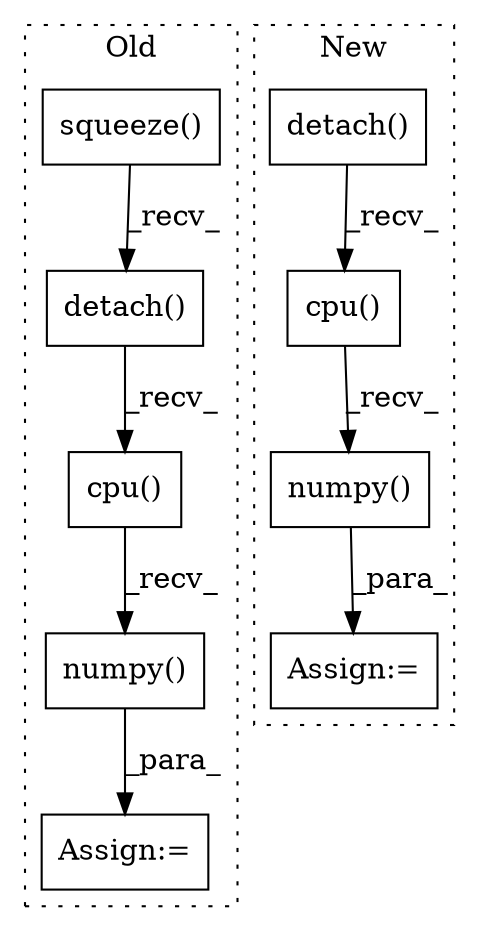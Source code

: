 digraph G {
subgraph cluster0 {
1 [label="numpy()" a="75" s="3367" l="42" shape="box"];
4 [label="detach()" a="75" s="3367" l="28" shape="box"];
5 [label="Assign:=" a="68" s="3358" l="4" shape="box"];
7 [label="cpu()" a="75" s="3367" l="34" shape="box"];
8 [label="squeeze()" a="75" s="3101,3119" l="14,1" shape="box"];
label = "Old";
style="dotted";
}
subgraph cluster1 {
2 [label="detach()" a="75" s="3189" l="26" shape="box"];
3 [label="numpy()" a="75" s="3189" l="40" shape="box"];
6 [label="cpu()" a="75" s="3189" l="32" shape="box"];
9 [label="Assign:=" a="68" s="3180" l="4" shape="box"];
label = "New";
style="dotted";
}
1 -> 5 [label="_para_"];
2 -> 6 [label="_recv_"];
3 -> 9 [label="_para_"];
4 -> 7 [label="_recv_"];
6 -> 3 [label="_recv_"];
7 -> 1 [label="_recv_"];
8 -> 4 [label="_recv_"];
}